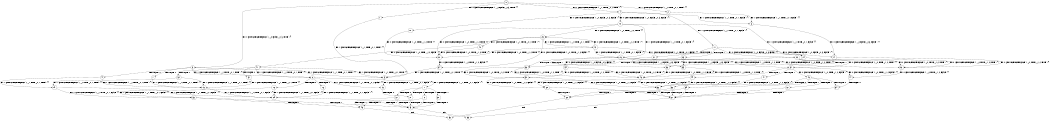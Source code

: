 digraph BCG {
size = "7, 10.5";
center = TRUE;
node [shape = circle];
0 [peripheries = 2];
0 -> 1 [label = "EX !0 !ATOMIC_EXCH_BRANCH (1, +0, FALSE, +0, 3, TRUE) !{}"];
0 -> 2 [label = "EX !1 !ATOMIC_EXCH_BRANCH (1, +1, TRUE, +0, 1, TRUE) !{}"];
0 -> 3 [label = "EX !0 !ATOMIC_EXCH_BRANCH (1, +0, FALSE, +0, 3, TRUE) !{}"];
0 -> 4 [label = "EX !1 !ATOMIC_EXCH_BRANCH (1, +1, TRUE, +0, 1, TRUE) !{}"];
1 -> 5 [label = "EX !1 !ATOMIC_EXCH_BRANCH (1, +1, TRUE, +0, 1, TRUE) !{}"];
2 -> 6 [label = "EX !1 !ATOMIC_EXCH_BRANCH (1, +1, TRUE, +0, 1, FALSE) !{}"];
3 -> 5 [label = "EX !1 !ATOMIC_EXCH_BRANCH (1, +1, TRUE, +0, 1, TRUE) !{}"];
3 -> 7 [label = "TERMINATE !0"];
3 -> 8 [label = "EX !1 !ATOMIC_EXCH_BRANCH (1, +1, TRUE, +0, 1, TRUE) !{}"];
3 -> 9 [label = "TERMINATE !0"];
4 -> 6 [label = "EX !1 !ATOMIC_EXCH_BRANCH (1, +1, TRUE, +0, 1, FALSE) !{}"];
4 -> 10 [label = "EX !0 !ATOMIC_EXCH_BRANCH (1, +0, FALSE, +0, 3, FALSE) !{}"];
4 -> 11 [label = "EX !1 !ATOMIC_EXCH_BRANCH (1, +1, TRUE, +0, 1, FALSE) !{}"];
4 -> 12 [label = "EX !0 !ATOMIC_EXCH_BRANCH (1, +0, FALSE, +0, 3, FALSE) !{}"];
5 -> 13 [label = "EX !1 !ATOMIC_EXCH_BRANCH (1, +1, TRUE, +0, 1, FALSE) !{}"];
6 -> 14 [label = "EX !0 !ATOMIC_EXCH_BRANCH (1, +0, FALSE, +0, 3, FALSE) !{}"];
7 -> 15 [label = "EX !1 !ATOMIC_EXCH_BRANCH (1, +1, TRUE, +0, 1, TRUE) !{}"];
8 -> 13 [label = "EX !1 !ATOMIC_EXCH_BRANCH (1, +1, TRUE, +0, 1, FALSE) !{}"];
8 -> 16 [label = "TERMINATE !0"];
8 -> 17 [label = "EX !1 !ATOMIC_EXCH_BRANCH (1, +1, TRUE, +0, 1, FALSE) !{}"];
8 -> 18 [label = "TERMINATE !0"];
9 -> 15 [label = "EX !1 !ATOMIC_EXCH_BRANCH (1, +1, TRUE, +0, 1, TRUE) !{}"];
9 -> 19 [label = "EX !1 !ATOMIC_EXCH_BRANCH (1, +1, TRUE, +0, 1, TRUE) !{}"];
10 -> 20 [label = "EX !0 !ATOMIC_EXCH_BRANCH (1, +0, TRUE, +1, 2, TRUE) !{}"];
11 -> 14 [label = "EX !0 !ATOMIC_EXCH_BRANCH (1, +0, FALSE, +0, 3, FALSE) !{}"];
11 -> 21 [label = "TERMINATE !1"];
11 -> 22 [label = "EX !0 !ATOMIC_EXCH_BRANCH (1, +0, FALSE, +0, 3, FALSE) !{}"];
11 -> 23 [label = "TERMINATE !1"];
12 -> 20 [label = "EX !0 !ATOMIC_EXCH_BRANCH (1, +0, TRUE, +1, 2, TRUE) !{}"];
12 -> 24 [label = "EX !1 !ATOMIC_EXCH_BRANCH (1, +1, TRUE, +0, 1, FALSE) !{}"];
12 -> 25 [label = "EX !0 !ATOMIC_EXCH_BRANCH (1, +0, TRUE, +1, 2, TRUE) !{}"];
12 -> 26 [label = "EX !1 !ATOMIC_EXCH_BRANCH (1, +1, TRUE, +0, 1, FALSE) !{}"];
13 -> 27 [label = "TERMINATE !0"];
14 -> 28 [label = "EX !0 !ATOMIC_EXCH_BRANCH (1, +0, TRUE, +1, 2, TRUE) !{}"];
15 -> 29 [label = "EX !1 !ATOMIC_EXCH_BRANCH (1, +1, TRUE, +0, 1, FALSE) !{}"];
16 -> 29 [label = "EX !1 !ATOMIC_EXCH_BRANCH (1, +1, TRUE, +0, 1, FALSE) !{}"];
17 -> 27 [label = "TERMINATE !0"];
17 -> 30 [label = "TERMINATE !1"];
17 -> 31 [label = "TERMINATE !0"];
17 -> 32 [label = "TERMINATE !1"];
18 -> 29 [label = "EX !1 !ATOMIC_EXCH_BRANCH (1, +1, TRUE, +0, 1, FALSE) !{}"];
18 -> 33 [label = "EX !1 !ATOMIC_EXCH_BRANCH (1, +1, TRUE, +0, 1, FALSE) !{}"];
19 -> 29 [label = "EX !1 !ATOMIC_EXCH_BRANCH (1, +1, TRUE, +0, 1, FALSE) !{}"];
19 -> 33 [label = "EX !1 !ATOMIC_EXCH_BRANCH (1, +1, TRUE, +0, 1, FALSE) !{}"];
20 -> 34 [label = "EX !0 !ATOMIC_EXCH_BRANCH (1, +0, TRUE, +1, 2, FALSE) !{}"];
21 -> 35 [label = "EX !0 !ATOMIC_EXCH_BRANCH (1, +0, FALSE, +0, 3, FALSE) !{}"];
22 -> 28 [label = "EX !0 !ATOMIC_EXCH_BRANCH (1, +0, TRUE, +1, 2, TRUE) !{}"];
22 -> 36 [label = "TERMINATE !1"];
22 -> 37 [label = "EX !0 !ATOMIC_EXCH_BRANCH (1, +0, TRUE, +1, 2, TRUE) !{}"];
22 -> 38 [label = "TERMINATE !1"];
23 -> 35 [label = "EX !0 !ATOMIC_EXCH_BRANCH (1, +0, FALSE, +0, 3, FALSE) !{}"];
23 -> 39 [label = "EX !0 !ATOMIC_EXCH_BRANCH (1, +0, FALSE, +0, 3, FALSE) !{}"];
24 -> 28 [label = "EX !0 !ATOMIC_EXCH_BRANCH (1, +0, TRUE, +1, 2, TRUE) !{}"];
25 -> 34 [label = "EX !0 !ATOMIC_EXCH_BRANCH (1, +0, TRUE, +1, 2, FALSE) !{}"];
25 -> 40 [label = "EX !1 !ATOMIC_EXCH_BRANCH (1, +1, TRUE, +0, 1, TRUE) !{}"];
25 -> 41 [label = "EX !0 !ATOMIC_EXCH_BRANCH (1, +0, TRUE, +1, 2, FALSE) !{}"];
25 -> 42 [label = "EX !1 !ATOMIC_EXCH_BRANCH (1, +1, TRUE, +0, 1, TRUE) !{}"];
26 -> 28 [label = "EX !0 !ATOMIC_EXCH_BRANCH (1, +0, TRUE, +1, 2, TRUE) !{}"];
26 -> 36 [label = "TERMINATE !1"];
26 -> 37 [label = "EX !0 !ATOMIC_EXCH_BRANCH (1, +0, TRUE, +1, 2, TRUE) !{}"];
26 -> 38 [label = "TERMINATE !1"];
27 -> 43 [label = "TERMINATE !1"];
28 -> 44 [label = "EX !0 !ATOMIC_EXCH_BRANCH (1, +0, TRUE, +1, 2, FALSE) !{}"];
29 -> 43 [label = "TERMINATE !1"];
30 -> 43 [label = "TERMINATE !0"];
31 -> 43 [label = "TERMINATE !1"];
31 -> 45 [label = "TERMINATE !1"];
32 -> 43 [label = "TERMINATE !0"];
32 -> 45 [label = "TERMINATE !0"];
33 -> 43 [label = "TERMINATE !1"];
33 -> 45 [label = "TERMINATE !1"];
34 -> 5 [label = "EX !1 !ATOMIC_EXCH_BRANCH (1, +1, TRUE, +0, 1, TRUE) !{}"];
35 -> 46 [label = "EX !0 !ATOMIC_EXCH_BRANCH (1, +0, TRUE, +1, 2, TRUE) !{}"];
36 -> 46 [label = "EX !0 !ATOMIC_EXCH_BRANCH (1, +0, TRUE, +1, 2, TRUE) !{}"];
37 -> 44 [label = "EX !0 !ATOMIC_EXCH_BRANCH (1, +0, TRUE, +1, 2, FALSE) !{}"];
37 -> 47 [label = "TERMINATE !1"];
37 -> 48 [label = "EX !0 !ATOMIC_EXCH_BRANCH (1, +0, TRUE, +1, 2, FALSE) !{}"];
37 -> 49 [label = "TERMINATE !1"];
38 -> 46 [label = "EX !0 !ATOMIC_EXCH_BRANCH (1, +0, TRUE, +1, 2, TRUE) !{}"];
38 -> 50 [label = "EX !0 !ATOMIC_EXCH_BRANCH (1, +0, TRUE, +1, 2, TRUE) !{}"];
39 -> 46 [label = "EX !0 !ATOMIC_EXCH_BRANCH (1, +0, TRUE, +1, 2, TRUE) !{}"];
39 -> 50 [label = "EX !0 !ATOMIC_EXCH_BRANCH (1, +0, TRUE, +1, 2, TRUE) !{}"];
40 -> 20 [label = "EX !0 !ATOMIC_EXCH_BRANCH (1, +0, TRUE, +1, 2, TRUE) !{}"];
41 -> 5 [label = "EX !1 !ATOMIC_EXCH_BRANCH (1, +1, TRUE, +0, 1, TRUE) !{}"];
41 -> 51 [label = "TERMINATE !0"];
41 -> 8 [label = "EX !1 !ATOMIC_EXCH_BRANCH (1, +1, TRUE, +0, 1, TRUE) !{}"];
41 -> 52 [label = "TERMINATE !0"];
42 -> 20 [label = "EX !0 !ATOMIC_EXCH_BRANCH (1, +0, TRUE, +1, 2, TRUE) !{}"];
42 -> 24 [label = "EX !1 !ATOMIC_EXCH_BRANCH (1, +1, TRUE, +0, 1, FALSE) !{}"];
42 -> 25 [label = "EX !0 !ATOMIC_EXCH_BRANCH (1, +0, TRUE, +1, 2, TRUE) !{}"];
42 -> 26 [label = "EX !1 !ATOMIC_EXCH_BRANCH (1, +1, TRUE, +0, 1, FALSE) !{}"];
43 -> 53 [label = "exit"];
44 -> 54 [label = "TERMINATE !0"];
45 -> 55 [label = "exit"];
46 -> 56 [label = "EX !0 !ATOMIC_EXCH_BRANCH (1, +0, TRUE, +1, 2, FALSE) !{}"];
47 -> 56 [label = "EX !0 !ATOMIC_EXCH_BRANCH (1, +0, TRUE, +1, 2, FALSE) !{}"];
48 -> 54 [label = "TERMINATE !0"];
48 -> 57 [label = "TERMINATE !1"];
48 -> 58 [label = "TERMINATE !0"];
48 -> 59 [label = "TERMINATE !1"];
49 -> 56 [label = "EX !0 !ATOMIC_EXCH_BRANCH (1, +0, TRUE, +1, 2, FALSE) !{}"];
49 -> 60 [label = "EX !0 !ATOMIC_EXCH_BRANCH (1, +0, TRUE, +1, 2, FALSE) !{}"];
50 -> 56 [label = "EX !0 !ATOMIC_EXCH_BRANCH (1, +0, TRUE, +1, 2, FALSE) !{}"];
50 -> 60 [label = "EX !0 !ATOMIC_EXCH_BRANCH (1, +0, TRUE, +1, 2, FALSE) !{}"];
51 -> 15 [label = "EX !1 !ATOMIC_EXCH_BRANCH (1, +1, TRUE, +0, 1, TRUE) !{}"];
52 -> 15 [label = "EX !1 !ATOMIC_EXCH_BRANCH (1, +1, TRUE, +0, 1, TRUE) !{}"];
52 -> 19 [label = "EX !1 !ATOMIC_EXCH_BRANCH (1, +1, TRUE, +0, 1, TRUE) !{}"];
54 -> 61 [label = "TERMINATE !1"];
56 -> 61 [label = "TERMINATE !0"];
57 -> 61 [label = "TERMINATE !0"];
58 -> 61 [label = "TERMINATE !1"];
58 -> 62 [label = "TERMINATE !1"];
59 -> 61 [label = "TERMINATE !0"];
59 -> 62 [label = "TERMINATE !0"];
60 -> 61 [label = "TERMINATE !0"];
60 -> 62 [label = "TERMINATE !0"];
61 -> 53 [label = "exit"];
62 -> 55 [label = "exit"];
}
